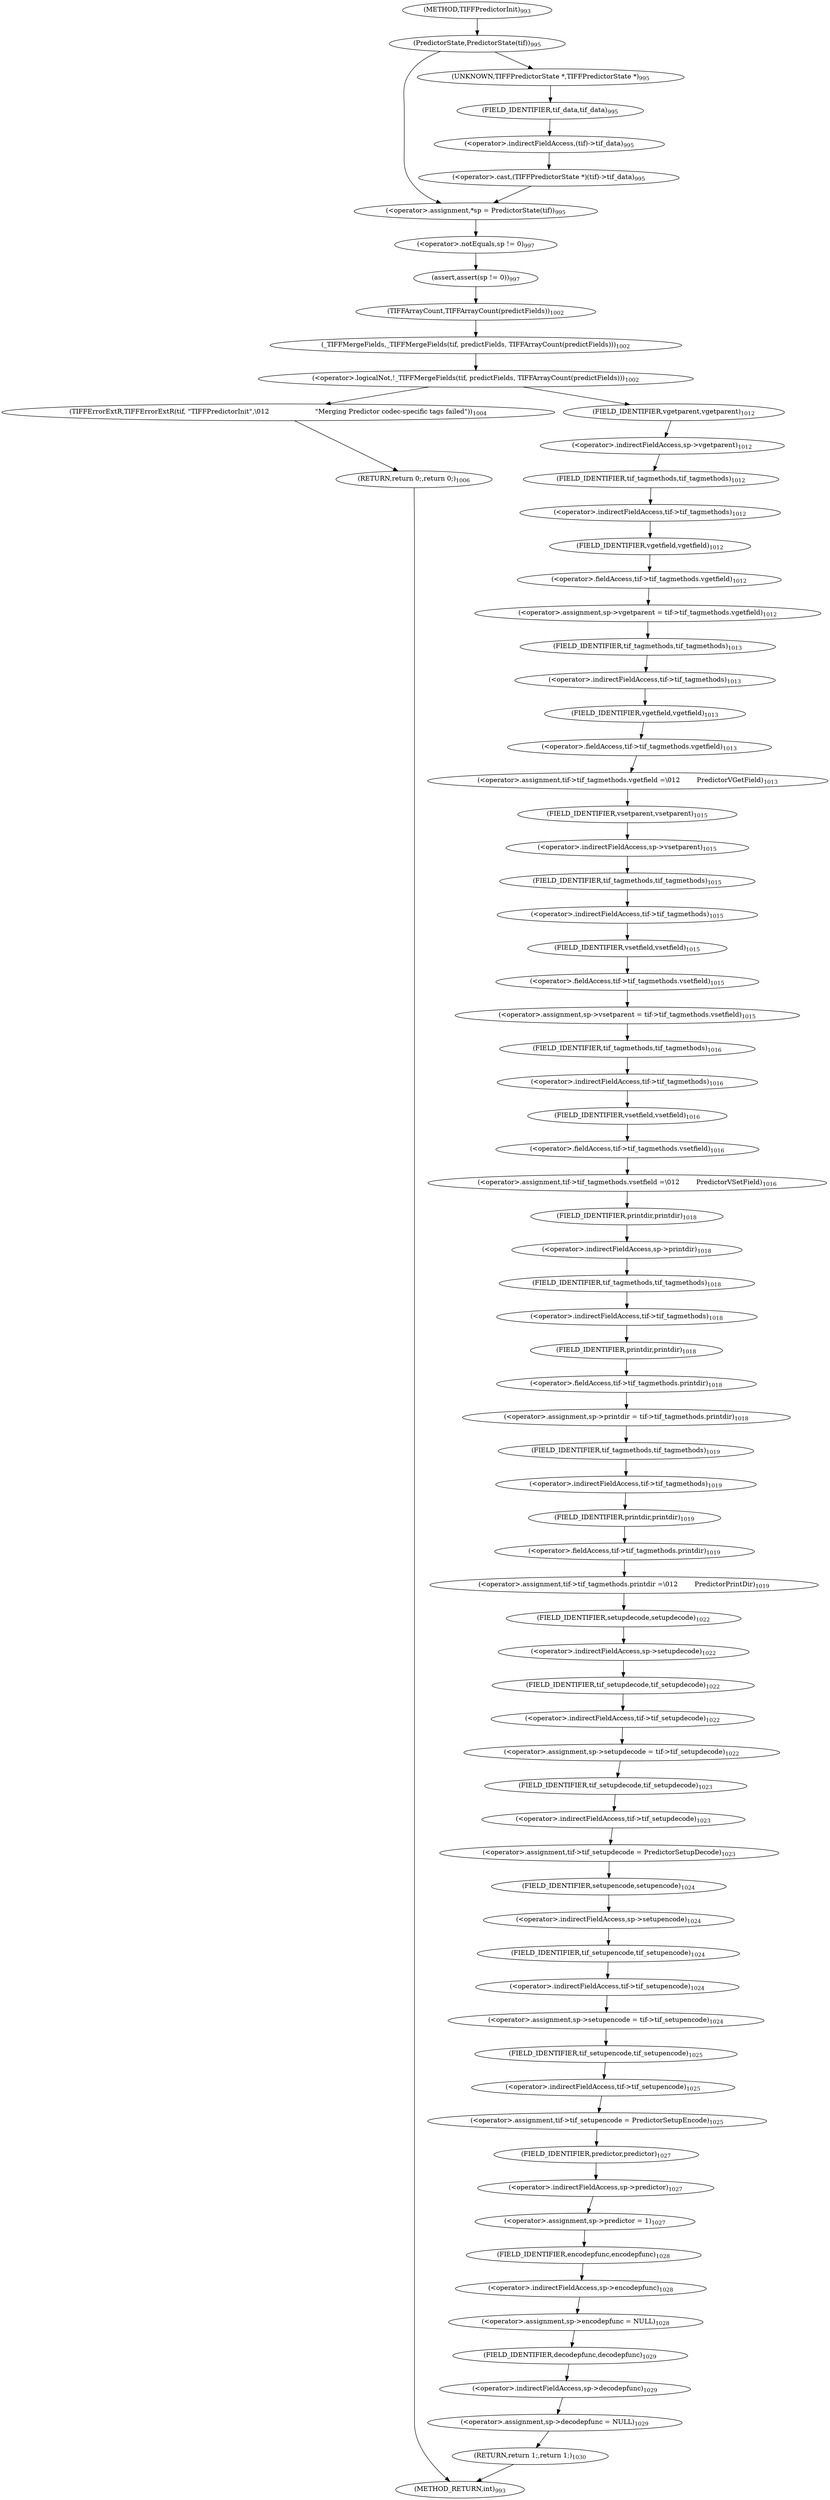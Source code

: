digraph "TIFFPredictorInit" {  
"39451" [label = <(&lt;operator&gt;.assignment,*sp = PredictorState(tif))<SUB>995</SUB>> ]
"39461" [label = <(assert,assert(sp != 0))<SUB>997</SUB>> ]
"39479" [label = <(&lt;operator&gt;.assignment,sp-&gt;vgetparent = tif-&gt;tif_tagmethods.vgetfield)<SUB>1012</SUB>> ]
"39488" [label = <(&lt;operator&gt;.assignment,tif-&gt;tif_tagmethods.vgetfield =\012        PredictorVGetField)<SUB>1013</SUB>> ]
"39495" [label = <(&lt;operator&gt;.assignment,sp-&gt;vsetparent = tif-&gt;tif_tagmethods.vsetfield)<SUB>1015</SUB>> ]
"39504" [label = <(&lt;operator&gt;.assignment,tif-&gt;tif_tagmethods.vsetfield =\012        PredictorVSetField)<SUB>1016</SUB>> ]
"39511" [label = <(&lt;operator&gt;.assignment,sp-&gt;printdir = tif-&gt;tif_tagmethods.printdir)<SUB>1018</SUB>> ]
"39520" [label = <(&lt;operator&gt;.assignment,tif-&gt;tif_tagmethods.printdir =\012        PredictorPrintDir)<SUB>1019</SUB>> ]
"39527" [label = <(&lt;operator&gt;.assignment,sp-&gt;setupdecode = tif-&gt;tif_setupdecode)<SUB>1022</SUB>> ]
"39534" [label = <(&lt;operator&gt;.assignment,tif-&gt;tif_setupdecode = PredictorSetupDecode)<SUB>1023</SUB>> ]
"39539" [label = <(&lt;operator&gt;.assignment,sp-&gt;setupencode = tif-&gt;tif_setupencode)<SUB>1024</SUB>> ]
"39546" [label = <(&lt;operator&gt;.assignment,tif-&gt;tif_setupencode = PredictorSetupEncode)<SUB>1025</SUB>> ]
"39551" [label = <(&lt;operator&gt;.assignment,sp-&gt;predictor = 1)<SUB>1027</SUB>> ]
"39556" [label = <(&lt;operator&gt;.assignment,sp-&gt;encodepfunc = NULL)<SUB>1028</SUB>> ]
"39561" [label = <(&lt;operator&gt;.assignment,sp-&gt;decodepfunc = NULL)<SUB>1029</SUB>> ]
"39566" [label = <(RETURN,return 1;,return 1;)<SUB>1030</SUB>> ]
"39453" [label = <(PredictorState,PredictorState(tif))<SUB>995</SUB>> ]
"39462" [label = <(&lt;operator&gt;.notEquals,sp != 0)<SUB>997</SUB>> ]
"39466" [label = <(&lt;operator&gt;.logicalNot,!_TIFFMergeFields(tif, predictFields, TIFFArrayCount(predictFields)))<SUB>1002</SUB>> ]
"39480" [label = <(&lt;operator&gt;.indirectFieldAccess,sp-&gt;vgetparent)<SUB>1012</SUB>> ]
"39483" [label = <(&lt;operator&gt;.fieldAccess,tif-&gt;tif_tagmethods.vgetfield)<SUB>1012</SUB>> ]
"39489" [label = <(&lt;operator&gt;.fieldAccess,tif-&gt;tif_tagmethods.vgetfield)<SUB>1013</SUB>> ]
"39496" [label = <(&lt;operator&gt;.indirectFieldAccess,sp-&gt;vsetparent)<SUB>1015</SUB>> ]
"39499" [label = <(&lt;operator&gt;.fieldAccess,tif-&gt;tif_tagmethods.vsetfield)<SUB>1015</SUB>> ]
"39505" [label = <(&lt;operator&gt;.fieldAccess,tif-&gt;tif_tagmethods.vsetfield)<SUB>1016</SUB>> ]
"39512" [label = <(&lt;operator&gt;.indirectFieldAccess,sp-&gt;printdir)<SUB>1018</SUB>> ]
"39515" [label = <(&lt;operator&gt;.fieldAccess,tif-&gt;tif_tagmethods.printdir)<SUB>1018</SUB>> ]
"39521" [label = <(&lt;operator&gt;.fieldAccess,tif-&gt;tif_tagmethods.printdir)<SUB>1019</SUB>> ]
"39528" [label = <(&lt;operator&gt;.indirectFieldAccess,sp-&gt;setupdecode)<SUB>1022</SUB>> ]
"39531" [label = <(&lt;operator&gt;.indirectFieldAccess,tif-&gt;tif_setupdecode)<SUB>1022</SUB>> ]
"39535" [label = <(&lt;operator&gt;.indirectFieldAccess,tif-&gt;tif_setupdecode)<SUB>1023</SUB>> ]
"39540" [label = <(&lt;operator&gt;.indirectFieldAccess,sp-&gt;setupencode)<SUB>1024</SUB>> ]
"39543" [label = <(&lt;operator&gt;.indirectFieldAccess,tif-&gt;tif_setupencode)<SUB>1024</SUB>> ]
"39547" [label = <(&lt;operator&gt;.indirectFieldAccess,tif-&gt;tif_setupencode)<SUB>1025</SUB>> ]
"39552" [label = <(&lt;operator&gt;.indirectFieldAccess,sp-&gt;predictor)<SUB>1027</SUB>> ]
"39557" [label = <(&lt;operator&gt;.indirectFieldAccess,sp-&gt;encodepfunc)<SUB>1028</SUB>> ]
"39562" [label = <(&lt;operator&gt;.indirectFieldAccess,sp-&gt;decodepfunc)<SUB>1029</SUB>> ]
"39467" [label = <(_TIFFMergeFields,_TIFFMergeFields(tif, predictFields, TIFFArrayCount(predictFields)))<SUB>1002</SUB>> ]
"39473" [label = <(TIFFErrorExtR,TIFFErrorExtR(tif, &quot;TIFFPredictorInit&quot;,\012                      &quot;Merging Predictor codec-specific tags failed&quot;))<SUB>1004</SUB>> ]
"39477" [label = <(RETURN,return 0;,return 0;)<SUB>1006</SUB>> ]
"39482" [label = <(FIELD_IDENTIFIER,vgetparent,vgetparent)<SUB>1012</SUB>> ]
"39484" [label = <(&lt;operator&gt;.indirectFieldAccess,tif-&gt;tif_tagmethods)<SUB>1012</SUB>> ]
"39487" [label = <(FIELD_IDENTIFIER,vgetfield,vgetfield)<SUB>1012</SUB>> ]
"39490" [label = <(&lt;operator&gt;.indirectFieldAccess,tif-&gt;tif_tagmethods)<SUB>1013</SUB>> ]
"39493" [label = <(FIELD_IDENTIFIER,vgetfield,vgetfield)<SUB>1013</SUB>> ]
"39498" [label = <(FIELD_IDENTIFIER,vsetparent,vsetparent)<SUB>1015</SUB>> ]
"39500" [label = <(&lt;operator&gt;.indirectFieldAccess,tif-&gt;tif_tagmethods)<SUB>1015</SUB>> ]
"39503" [label = <(FIELD_IDENTIFIER,vsetfield,vsetfield)<SUB>1015</SUB>> ]
"39506" [label = <(&lt;operator&gt;.indirectFieldAccess,tif-&gt;tif_tagmethods)<SUB>1016</SUB>> ]
"39509" [label = <(FIELD_IDENTIFIER,vsetfield,vsetfield)<SUB>1016</SUB>> ]
"39514" [label = <(FIELD_IDENTIFIER,printdir,printdir)<SUB>1018</SUB>> ]
"39516" [label = <(&lt;operator&gt;.indirectFieldAccess,tif-&gt;tif_tagmethods)<SUB>1018</SUB>> ]
"39519" [label = <(FIELD_IDENTIFIER,printdir,printdir)<SUB>1018</SUB>> ]
"39522" [label = <(&lt;operator&gt;.indirectFieldAccess,tif-&gt;tif_tagmethods)<SUB>1019</SUB>> ]
"39525" [label = <(FIELD_IDENTIFIER,printdir,printdir)<SUB>1019</SUB>> ]
"39530" [label = <(FIELD_IDENTIFIER,setupdecode,setupdecode)<SUB>1022</SUB>> ]
"39533" [label = <(FIELD_IDENTIFIER,tif_setupdecode,tif_setupdecode)<SUB>1022</SUB>> ]
"39537" [label = <(FIELD_IDENTIFIER,tif_setupdecode,tif_setupdecode)<SUB>1023</SUB>> ]
"39542" [label = <(FIELD_IDENTIFIER,setupencode,setupencode)<SUB>1024</SUB>> ]
"39545" [label = <(FIELD_IDENTIFIER,tif_setupencode,tif_setupencode)<SUB>1024</SUB>> ]
"39549" [label = <(FIELD_IDENTIFIER,tif_setupencode,tif_setupencode)<SUB>1025</SUB>> ]
"39554" [label = <(FIELD_IDENTIFIER,predictor,predictor)<SUB>1027</SUB>> ]
"39559" [label = <(FIELD_IDENTIFIER,encodepfunc,encodepfunc)<SUB>1028</SUB>> ]
"39564" [label = <(FIELD_IDENTIFIER,decodepfunc,decodepfunc)<SUB>1029</SUB>> ]
"39456" [label = <(&lt;operator&gt;.cast,(TIFFPredictorState *)(tif)-&gt;tif_data)<SUB>995</SUB>> ]
"39470" [label = <(TIFFArrayCount,TIFFArrayCount(predictFields))<SUB>1002</SUB>> ]
"39486" [label = <(FIELD_IDENTIFIER,tif_tagmethods,tif_tagmethods)<SUB>1012</SUB>> ]
"39492" [label = <(FIELD_IDENTIFIER,tif_tagmethods,tif_tagmethods)<SUB>1013</SUB>> ]
"39502" [label = <(FIELD_IDENTIFIER,tif_tagmethods,tif_tagmethods)<SUB>1015</SUB>> ]
"39508" [label = <(FIELD_IDENTIFIER,tif_tagmethods,tif_tagmethods)<SUB>1016</SUB>> ]
"39518" [label = <(FIELD_IDENTIFIER,tif_tagmethods,tif_tagmethods)<SUB>1018</SUB>> ]
"39524" [label = <(FIELD_IDENTIFIER,tif_tagmethods,tif_tagmethods)<SUB>1019</SUB>> ]
"39457" [label = <(UNKNOWN,TIFFPredictorState *,TIFFPredictorState *)<SUB>995</SUB>> ]
"39458" [label = <(&lt;operator&gt;.indirectFieldAccess,(tif)-&gt;tif_data)<SUB>995</SUB>> ]
"39460" [label = <(FIELD_IDENTIFIER,tif_data,tif_data)<SUB>995</SUB>> ]
"39447" [label = <(METHOD,TIFFPredictorInit)<SUB>993</SUB>> ]
"39568" [label = <(METHOD_RETURN,int)<SUB>993</SUB>> ]
  "39451" -> "39462" 
  "39461" -> "39470" 
  "39479" -> "39492" 
  "39488" -> "39498" 
  "39495" -> "39508" 
  "39504" -> "39514" 
  "39511" -> "39524" 
  "39520" -> "39530" 
  "39527" -> "39537" 
  "39534" -> "39542" 
  "39539" -> "39549" 
  "39546" -> "39554" 
  "39551" -> "39559" 
  "39556" -> "39564" 
  "39561" -> "39566" 
  "39566" -> "39568" 
  "39453" -> "39457" 
  "39453" -> "39451" 
  "39462" -> "39461" 
  "39466" -> "39473" 
  "39466" -> "39482" 
  "39480" -> "39486" 
  "39483" -> "39479" 
  "39489" -> "39488" 
  "39496" -> "39502" 
  "39499" -> "39495" 
  "39505" -> "39504" 
  "39512" -> "39518" 
  "39515" -> "39511" 
  "39521" -> "39520" 
  "39528" -> "39533" 
  "39531" -> "39527" 
  "39535" -> "39534" 
  "39540" -> "39545" 
  "39543" -> "39539" 
  "39547" -> "39546" 
  "39552" -> "39551" 
  "39557" -> "39556" 
  "39562" -> "39561" 
  "39467" -> "39466" 
  "39473" -> "39477" 
  "39477" -> "39568" 
  "39482" -> "39480" 
  "39484" -> "39487" 
  "39487" -> "39483" 
  "39490" -> "39493" 
  "39493" -> "39489" 
  "39498" -> "39496" 
  "39500" -> "39503" 
  "39503" -> "39499" 
  "39506" -> "39509" 
  "39509" -> "39505" 
  "39514" -> "39512" 
  "39516" -> "39519" 
  "39519" -> "39515" 
  "39522" -> "39525" 
  "39525" -> "39521" 
  "39530" -> "39528" 
  "39533" -> "39531" 
  "39537" -> "39535" 
  "39542" -> "39540" 
  "39545" -> "39543" 
  "39549" -> "39547" 
  "39554" -> "39552" 
  "39559" -> "39557" 
  "39564" -> "39562" 
  "39456" -> "39451" 
  "39470" -> "39467" 
  "39486" -> "39484" 
  "39492" -> "39490" 
  "39502" -> "39500" 
  "39508" -> "39506" 
  "39518" -> "39516" 
  "39524" -> "39522" 
  "39457" -> "39460" 
  "39458" -> "39456" 
  "39460" -> "39458" 
  "39447" -> "39453" 
}
